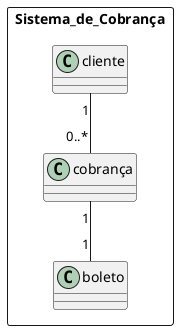 @startuml sisDeCobrança
  package Sistema_de_Cobrança <<rectangle>> {
    class cliente {}
    class cobrança {}
    cliente "1" -- "0..*" cobrança
    class boleto {}
    cobrança "1" -- "1" boleto
  }
@enduml